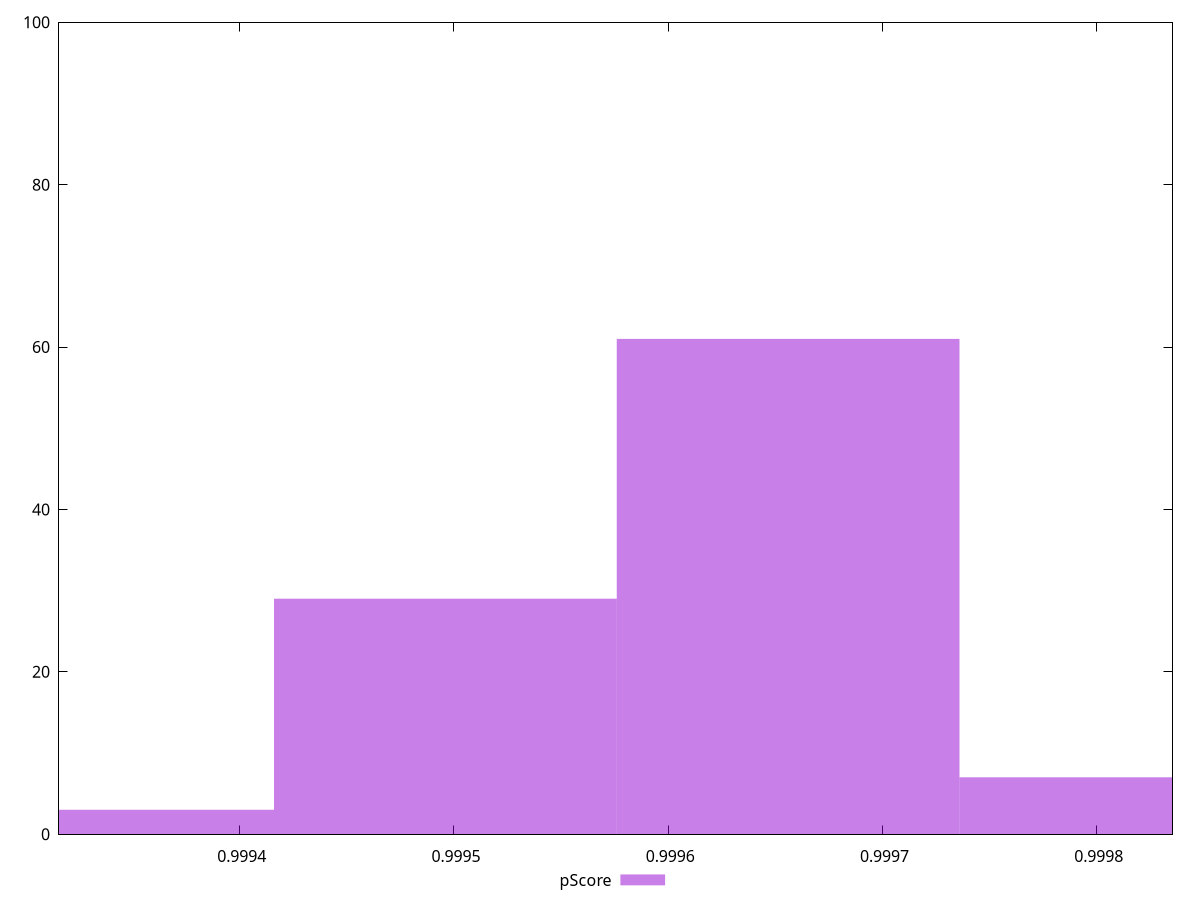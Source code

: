 reset

$pScore <<EOF
0.9996559829085727 61
0.9994960123560189 29
0.9993360418034651 3
0.9998159534611265 7
EOF

set key outside below
set boxwidth 0.00015997055255378024
set xrange [0.9993156727224216:0.9998353806058917]
set yrange [0:100]
set trange [0:100]
set style fill transparent solid 0.5 noborder
set terminal svg size 640, 490 enhanced background rgb 'white'
set output "reprap/mainthread-work-breakdown/samples/pages+cached+noexternal+nofonts/pScore/histogram.svg"

plot $pScore title "pScore" with boxes

reset
